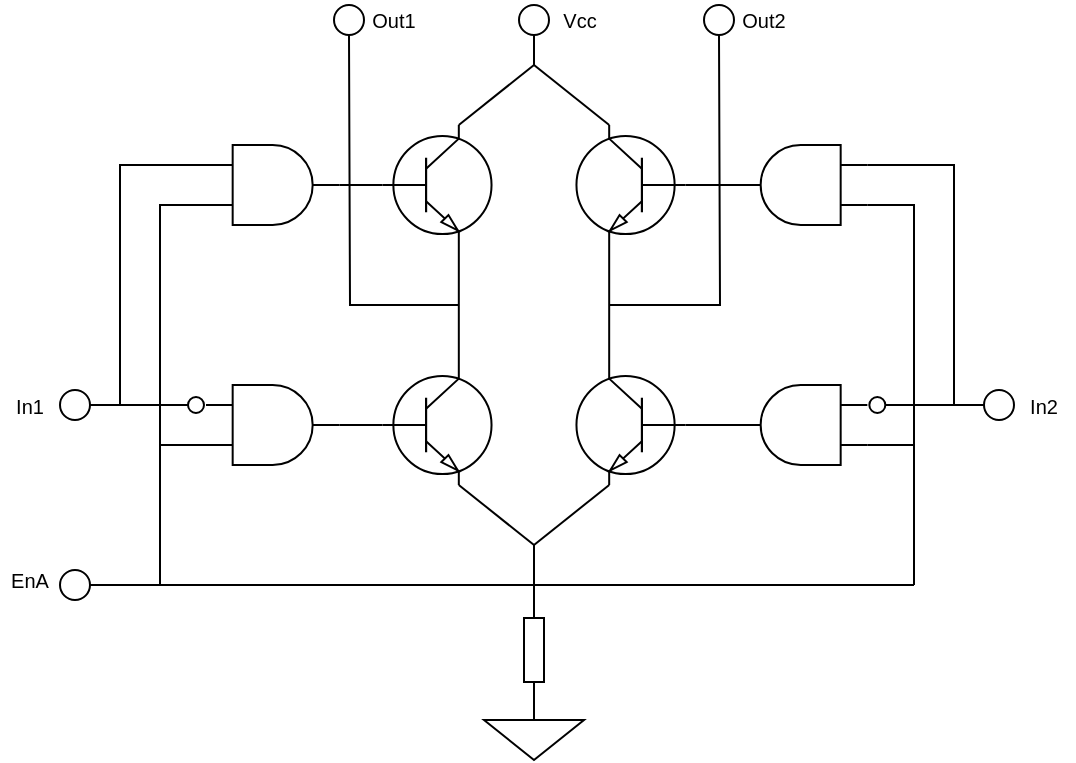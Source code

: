 <mxfile version="22.1.7" type="device">
  <diagram name="Stránka-1" id="LfHyqBBUtkDqjg4pTFUG">
    <mxGraphModel dx="904" dy="1107" grid="1" gridSize="10" guides="1" tooltips="1" connect="1" arrows="1" fold="1" page="1" pageScale="1" pageWidth="600" pageHeight="400" math="0" shadow="0">
      <root>
        <mxCell id="0" />
        <mxCell id="1" parent="0" />
        <mxCell id="Z2LzsEI6v00rcgcjW4Fa-3" value="" style="verticalLabelPosition=bottom;shadow=0;dashed=0;align=center;html=1;verticalAlign=top;strokeWidth=1;shape=ellipse;perimeter=ellipsePerimeter;" vertex="1" parent="1">
          <mxGeometry x="30" y="195" width="15" height="15" as="geometry" />
        </mxCell>
        <mxCell id="Z2LzsEI6v00rcgcjW4Fa-4" value="" style="verticalLabelPosition=bottom;shadow=0;dashed=0;align=center;html=1;verticalAlign=top;shape=mxgraph.electrical.transistors.npn_transistor_1;" vertex="1" parent="1">
          <mxGeometry x="190" y="62.5" width="57" height="60" as="geometry" />
        </mxCell>
        <mxCell id="Z2LzsEI6v00rcgcjW4Fa-5" value="" style="pointerEvents=1;verticalLabelPosition=bottom;shadow=0;dashed=0;align=center;html=1;verticalAlign=top;shape=mxgraph.electrical.resistors.resistor_1;direction=south;" vertex="1" parent="1">
          <mxGeometry x="262" y="300" width="10" height="50" as="geometry" />
        </mxCell>
        <mxCell id="Z2LzsEI6v00rcgcjW4Fa-6" value="" style="verticalLabelPosition=bottom;shadow=0;dashed=0;align=center;html=1;verticalAlign=top;shape=mxgraph.electrical.logic_gates.logic_gate;operation=and;" vertex="1" parent="1">
          <mxGeometry x="103" y="72.5" width="66.67" height="40" as="geometry" />
        </mxCell>
        <mxCell id="Z2LzsEI6v00rcgcjW4Fa-8" value="" style="verticalLabelPosition=bottom;shadow=0;dashed=0;align=center;html=1;verticalAlign=top;shape=mxgraph.electrical.logic_gates.logic_gate;operation=and;" vertex="1" parent="1">
          <mxGeometry x="103" y="192.5" width="66.67" height="40" as="geometry" />
        </mxCell>
        <mxCell id="Z2LzsEI6v00rcgcjW4Fa-11" value="" style="verticalLabelPosition=bottom;shadow=0;dashed=0;align=center;html=1;verticalAlign=top;shape=mxgraph.electrical.transistors.npn_transistor_1;" vertex="1" parent="1">
          <mxGeometry x="190" y="182.5" width="57" height="60" as="geometry" />
        </mxCell>
        <mxCell id="Z2LzsEI6v00rcgcjW4Fa-15" value="" style="verticalLabelPosition=bottom;shadow=0;dashed=0;align=center;html=1;verticalAlign=top;strokeWidth=1;shape=ellipse;perimeter=ellipsePerimeter;" vertex="1" parent="1">
          <mxGeometry x="492" y="195" width="15" height="15" as="geometry" />
        </mxCell>
        <mxCell id="Z2LzsEI6v00rcgcjW4Fa-16" value="" style="verticalLabelPosition=bottom;shadow=0;dashed=0;align=center;html=1;verticalAlign=top;strokeWidth=1;shape=ellipse;perimeter=ellipsePerimeter;" vertex="1" parent="1">
          <mxGeometry x="30" y="285" width="15" height="15" as="geometry" />
        </mxCell>
        <mxCell id="Z2LzsEI6v00rcgcjW4Fa-17" value="In1" style="text;html=1;strokeColor=none;fillColor=none;align=center;verticalAlign=middle;whiteSpace=wrap;rounded=0;fontSize=10;" vertex="1" parent="1">
          <mxGeometry y="192.5" width="30" height="20" as="geometry" />
        </mxCell>
        <mxCell id="Z2LzsEI6v00rcgcjW4Fa-18" value="EnA" style="text;html=1;strokeColor=none;fillColor=none;align=center;verticalAlign=middle;whiteSpace=wrap;rounded=0;fontSize=10;" vertex="1" parent="1">
          <mxGeometry y="280" width="30" height="20" as="geometry" />
        </mxCell>
        <mxCell id="Z2LzsEI6v00rcgcjW4Fa-19" value="In2" style="text;html=1;strokeColor=none;fillColor=none;align=center;verticalAlign=middle;whiteSpace=wrap;rounded=0;fontSize=10;" vertex="1" parent="1">
          <mxGeometry x="507" y="192.5" width="30" height="20" as="geometry" />
        </mxCell>
        <mxCell id="Z2LzsEI6v00rcgcjW4Fa-20" value="" style="endArrow=none;html=1;rounded=0;entryX=0.1;entryY=0.5;entryDx=0;entryDy=0;entryPerimeter=0;exitX=1;exitY=0.5;exitDx=0;exitDy=0;" edge="1" parent="1" source="Z2LzsEI6v00rcgcjW4Fa-3" target="Z2LzsEI6v00rcgcjW4Fa-21">
          <mxGeometry width="50" height="50" relative="1" as="geometry">
            <mxPoint x="10" y="202.5" as="sourcePoint" />
            <mxPoint x="40" y="232.5" as="targetPoint" />
          </mxGeometry>
        </mxCell>
        <mxCell id="Z2LzsEI6v00rcgcjW4Fa-21" value="" style="verticalLabelPosition=bottom;shadow=0;dashed=0;align=center;html=1;verticalAlign=top;shape=mxgraph.electrical.logic_gates.inverting_contact;" vertex="1" parent="1">
          <mxGeometry x="93" y="197.5" width="10" height="10" as="geometry" />
        </mxCell>
        <mxCell id="Z2LzsEI6v00rcgcjW4Fa-22" value="" style="endArrow=none;html=1;rounded=0;entryX=0;entryY=0.25;entryDx=0;entryDy=0;entryPerimeter=0;" edge="1" parent="1" target="Z2LzsEI6v00rcgcjW4Fa-6">
          <mxGeometry width="50" height="50" relative="1" as="geometry">
            <mxPoint x="60" y="202.5" as="sourcePoint" />
            <mxPoint x="90" y="232.5" as="targetPoint" />
            <Array as="points">
              <mxPoint x="60" y="82.5" />
            </Array>
          </mxGeometry>
        </mxCell>
        <mxCell id="Z2LzsEI6v00rcgcjW4Fa-23" value="" style="endArrow=none;html=1;rounded=0;entryX=0;entryY=0.75;entryDx=0;entryDy=0;entryPerimeter=0;" edge="1" parent="1" target="Z2LzsEI6v00rcgcjW4Fa-6">
          <mxGeometry width="50" height="50" relative="1" as="geometry">
            <mxPoint x="80" y="292.5" as="sourcePoint" />
            <mxPoint x="90" y="112.5" as="targetPoint" />
            <Array as="points">
              <mxPoint x="80" y="102.5" />
            </Array>
          </mxGeometry>
        </mxCell>
        <mxCell id="Z2LzsEI6v00rcgcjW4Fa-24" value="" style="endArrow=none;html=1;rounded=0;exitX=1;exitY=0.5;exitDx=0;exitDy=0;" edge="1" parent="1" source="Z2LzsEI6v00rcgcjW4Fa-16">
          <mxGeometry width="50" height="50" relative="1" as="geometry">
            <mxPoint x="17" y="322.5" as="sourcePoint" />
            <mxPoint x="457" y="292.5" as="targetPoint" />
          </mxGeometry>
        </mxCell>
        <mxCell id="Z2LzsEI6v00rcgcjW4Fa-25" value="" style="endArrow=none;html=1;rounded=0;entryX=0;entryY=0.75;entryDx=0;entryDy=0;entryPerimeter=0;" edge="1" parent="1" target="Z2LzsEI6v00rcgcjW4Fa-8">
          <mxGeometry width="50" height="50" relative="1" as="geometry">
            <mxPoint x="80" y="222.5" as="sourcePoint" />
            <mxPoint x="60" y="222.5" as="targetPoint" />
          </mxGeometry>
        </mxCell>
        <mxCell id="Z2LzsEI6v00rcgcjW4Fa-26" value="" style="endArrow=none;html=1;rounded=0;entryX=0;entryY=0.5;entryDx=0;entryDy=0;entryPerimeter=0;exitX=1;exitY=0.5;exitDx=0;exitDy=0;exitPerimeter=0;" edge="1" parent="1" source="Z2LzsEI6v00rcgcjW4Fa-6" target="Z2LzsEI6v00rcgcjW4Fa-4">
          <mxGeometry width="50" height="50" relative="1" as="geometry">
            <mxPoint x="170" y="122.5" as="sourcePoint" />
            <mxPoint x="210" y="132.5" as="targetPoint" />
          </mxGeometry>
        </mxCell>
        <mxCell id="Z2LzsEI6v00rcgcjW4Fa-27" value="" style="endArrow=none;html=1;rounded=0;entryX=0;entryY=0.5;entryDx=0;entryDy=0;entryPerimeter=0;exitX=1;exitY=0.5;exitDx=0;exitDy=0;exitPerimeter=0;" edge="1" parent="1" source="Z2LzsEI6v00rcgcjW4Fa-8" target="Z2LzsEI6v00rcgcjW4Fa-11">
          <mxGeometry width="50" height="50" relative="1" as="geometry">
            <mxPoint x="160" y="172.5" as="sourcePoint" />
            <mxPoint x="181" y="172.5" as="targetPoint" />
          </mxGeometry>
        </mxCell>
        <mxCell id="Z2LzsEI6v00rcgcjW4Fa-44" value="" style="verticalLabelPosition=bottom;shadow=0;dashed=0;align=center;html=1;verticalAlign=top;shape=mxgraph.electrical.transistors.npn_transistor_1;flipH=1;" vertex="1" parent="1">
          <mxGeometry x="287" y="62.5" width="57" height="60" as="geometry" />
        </mxCell>
        <mxCell id="Z2LzsEI6v00rcgcjW4Fa-45" value="" style="verticalLabelPosition=bottom;shadow=0;dashed=0;align=center;html=1;verticalAlign=top;shape=mxgraph.electrical.transistors.npn_transistor_1;flipH=1;" vertex="1" parent="1">
          <mxGeometry x="287" y="182.5" width="57" height="60" as="geometry" />
        </mxCell>
        <mxCell id="Z2LzsEI6v00rcgcjW4Fa-46" value="" style="verticalLabelPosition=bottom;shadow=0;dashed=0;align=center;html=1;verticalAlign=top;shape=mxgraph.electrical.logic_gates.logic_gate;operation=and;flipH=1;" vertex="1" parent="1">
          <mxGeometry x="367" y="192.5" width="66.67" height="40" as="geometry" />
        </mxCell>
        <mxCell id="Z2LzsEI6v00rcgcjW4Fa-47" value="" style="verticalLabelPosition=bottom;shadow=0;dashed=0;align=center;html=1;verticalAlign=top;shape=mxgraph.electrical.logic_gates.logic_gate;operation=and;flipH=1;" vertex="1" parent="1">
          <mxGeometry x="367" y="72.5" width="66.67" height="40" as="geometry" />
        </mxCell>
        <mxCell id="Z2LzsEI6v00rcgcjW4Fa-48" value="" style="endArrow=none;html=1;rounded=0;entryX=1;entryY=0.5;entryDx=0;entryDy=0;entryPerimeter=0;exitX=0;exitY=0.5;exitDx=0;exitDy=0;exitPerimeter=0;" edge="1" parent="1" source="Z2LzsEI6v00rcgcjW4Fa-44" target="Z2LzsEI6v00rcgcjW4Fa-47">
          <mxGeometry width="50" height="50" relative="1" as="geometry">
            <mxPoint x="337" y="182.5" as="sourcePoint" />
            <mxPoint x="387" y="132.5" as="targetPoint" />
          </mxGeometry>
        </mxCell>
        <mxCell id="Z2LzsEI6v00rcgcjW4Fa-49" value="" style="endArrow=none;html=1;rounded=0;entryX=1;entryY=0.5;entryDx=0;entryDy=0;entryPerimeter=0;exitX=0;exitY=0.5;exitDx=0;exitDy=0;exitPerimeter=0;" edge="1" parent="1" source="Z2LzsEI6v00rcgcjW4Fa-45" target="Z2LzsEI6v00rcgcjW4Fa-46">
          <mxGeometry width="50" height="50" relative="1" as="geometry">
            <mxPoint x="353" y="102.5" as="sourcePoint" />
            <mxPoint x="377" y="102.5" as="targetPoint" />
          </mxGeometry>
        </mxCell>
        <mxCell id="Z2LzsEI6v00rcgcjW4Fa-50" value="" style="verticalLabelPosition=bottom;shadow=0;dashed=0;align=center;html=1;verticalAlign=top;shape=mxgraph.electrical.logic_gates.inverting_contact;" vertex="1" parent="1">
          <mxGeometry x="433.67" y="197.5" width="10" height="10" as="geometry" />
        </mxCell>
        <mxCell id="Z2LzsEI6v00rcgcjW4Fa-52" value="" style="endArrow=none;html=1;rounded=0;entryX=0;entryY=0.75;entryDx=0;entryDy=0;entryPerimeter=0;" edge="1" parent="1" target="Z2LzsEI6v00rcgcjW4Fa-47">
          <mxGeometry width="50" height="50" relative="1" as="geometry">
            <mxPoint x="457" y="292.5" as="sourcePoint" />
            <mxPoint x="467" y="72.5" as="targetPoint" />
            <Array as="points">
              <mxPoint x="457" y="102.5" />
            </Array>
          </mxGeometry>
        </mxCell>
        <mxCell id="Z2LzsEI6v00rcgcjW4Fa-53" value="" style="endArrow=none;html=1;rounded=0;entryX=0;entryY=0.25;entryDx=0;entryDy=0;entryPerimeter=0;" edge="1" parent="1" target="Z2LzsEI6v00rcgcjW4Fa-47">
          <mxGeometry width="50" height="50" relative="1" as="geometry">
            <mxPoint x="477" y="202.5" as="sourcePoint" />
            <mxPoint x="417" y="132.5" as="targetPoint" />
            <Array as="points">
              <mxPoint x="477" y="82.5" />
            </Array>
          </mxGeometry>
        </mxCell>
        <mxCell id="Z2LzsEI6v00rcgcjW4Fa-55" value="" style="endArrow=none;html=1;rounded=0;exitX=0.9;exitY=0.5;exitDx=0;exitDy=0;exitPerimeter=0;entryX=0;entryY=0.5;entryDx=0;entryDy=0;" edge="1" parent="1" source="Z2LzsEI6v00rcgcjW4Fa-50" target="Z2LzsEI6v00rcgcjW4Fa-15">
          <mxGeometry width="50" height="50" relative="1" as="geometry">
            <mxPoint x="417" y="282.5" as="sourcePoint" />
            <mxPoint x="467" y="232.5" as="targetPoint" />
          </mxGeometry>
        </mxCell>
        <mxCell id="Z2LzsEI6v00rcgcjW4Fa-56" value="" style="endArrow=none;html=1;rounded=0;entryX=0;entryY=0.75;entryDx=0;entryDy=0;entryPerimeter=0;" edge="1" parent="1" target="Z2LzsEI6v00rcgcjW4Fa-46">
          <mxGeometry width="50" height="50" relative="1" as="geometry">
            <mxPoint x="457" y="222.5" as="sourcePoint" />
            <mxPoint x="437" y="242.5" as="targetPoint" />
          </mxGeometry>
        </mxCell>
        <mxCell id="Z2LzsEI6v00rcgcjW4Fa-62" value="" style="endArrow=none;html=1;rounded=0;entryX=0;entryY=0.5;entryDx=0;entryDy=0;entryPerimeter=0;" edge="1" parent="1" target="Z2LzsEI6v00rcgcjW4Fa-5">
          <mxGeometry width="50" height="50" relative="1" as="geometry">
            <mxPoint x="267" y="272.5" as="sourcePoint" />
            <mxPoint x="237" y="332.5" as="targetPoint" />
          </mxGeometry>
        </mxCell>
        <mxCell id="Z2LzsEI6v00rcgcjW4Fa-63" value="" style="pointerEvents=1;verticalLabelPosition=bottom;shadow=0;dashed=0;align=center;html=1;verticalAlign=top;shape=mxgraph.electrical.signal_sources.signal_ground;" vertex="1" parent="1">
          <mxGeometry x="242" y="350" width="50" height="30" as="geometry" />
        </mxCell>
        <mxCell id="Z2LzsEI6v00rcgcjW4Fa-64" value="" style="verticalLabelPosition=bottom;shadow=0;dashed=0;align=center;html=1;verticalAlign=top;strokeWidth=1;shape=ellipse;perimeter=ellipsePerimeter;" vertex="1" parent="1">
          <mxGeometry x="259.5" y="2.5" width="15" height="15" as="geometry" />
        </mxCell>
        <mxCell id="Z2LzsEI6v00rcgcjW4Fa-68" value="" style="endArrow=none;html=1;rounded=0;entryX=0.7;entryY=1;entryDx=0;entryDy=0;entryPerimeter=0;" edge="1" parent="1" target="Z2LzsEI6v00rcgcjW4Fa-11">
          <mxGeometry width="50" height="50" relative="1" as="geometry">
            <mxPoint x="267" y="272.5" as="sourcePoint" />
            <mxPoint x="227" y="262.5" as="targetPoint" />
          </mxGeometry>
        </mxCell>
        <mxCell id="Z2LzsEI6v00rcgcjW4Fa-69" value="" style="endArrow=none;html=1;rounded=0;exitX=0.7;exitY=1;exitDx=0;exitDy=0;exitPerimeter=0;" edge="1" parent="1" source="Z2LzsEI6v00rcgcjW4Fa-45">
          <mxGeometry width="50" height="50" relative="1" as="geometry">
            <mxPoint x="277" y="282.5" as="sourcePoint" />
            <mxPoint x="267" y="272.5" as="targetPoint" />
          </mxGeometry>
        </mxCell>
        <mxCell id="Z2LzsEI6v00rcgcjW4Fa-70" value="" style="endArrow=none;html=1;rounded=0;entryX=0.7;entryY=1;entryDx=0;entryDy=0;entryPerimeter=0;exitX=0.7;exitY=0;exitDx=0;exitDy=0;exitPerimeter=0;" edge="1" parent="1" source="Z2LzsEI6v00rcgcjW4Fa-45" target="Z2LzsEI6v00rcgcjW4Fa-44">
          <mxGeometry width="50" height="50" relative="1" as="geometry">
            <mxPoint x="257" y="192.5" as="sourcePoint" />
            <mxPoint x="307" y="142.5" as="targetPoint" />
          </mxGeometry>
        </mxCell>
        <mxCell id="Z2LzsEI6v00rcgcjW4Fa-71" value="" style="endArrow=none;html=1;rounded=0;entryX=0.7;entryY=1;entryDx=0;entryDy=0;entryPerimeter=0;exitX=0.7;exitY=0;exitDx=0;exitDy=0;exitPerimeter=0;" edge="1" parent="1" source="Z2LzsEI6v00rcgcjW4Fa-11" target="Z2LzsEI6v00rcgcjW4Fa-4">
          <mxGeometry width="50" height="50" relative="1" as="geometry">
            <mxPoint x="247" y="182.5" as="sourcePoint" />
            <mxPoint x="247" y="122.5" as="targetPoint" />
          </mxGeometry>
        </mxCell>
        <mxCell id="Z2LzsEI6v00rcgcjW4Fa-72" value="" style="endArrow=none;html=1;rounded=0;exitX=0.5;exitY=1;exitDx=0;exitDy=0;" edge="1" parent="1" source="Z2LzsEI6v00rcgcjW4Fa-78">
          <mxGeometry width="50" height="50" relative="1" as="geometry">
            <mxPoint x="177" y="22.5" as="sourcePoint" />
            <mxPoint x="229" y="152.5" as="targetPoint" />
            <Array as="points">
              <mxPoint x="175" y="152.5" />
            </Array>
          </mxGeometry>
        </mxCell>
        <mxCell id="Z2LzsEI6v00rcgcjW4Fa-73" value="" style="endArrow=none;html=1;rounded=0;entryX=0.7;entryY=0;entryDx=0;entryDy=0;entryPerimeter=0;" edge="1" parent="1" target="Z2LzsEI6v00rcgcjW4Fa-4">
          <mxGeometry width="50" height="50" relative="1" as="geometry">
            <mxPoint x="267" y="32.5" as="sourcePoint" />
            <mxPoint x="287" y="42.5" as="targetPoint" />
          </mxGeometry>
        </mxCell>
        <mxCell id="Z2LzsEI6v00rcgcjW4Fa-74" value="" style="endArrow=none;html=1;rounded=0;entryX=0.7;entryY=0;entryDx=0;entryDy=0;entryPerimeter=0;" edge="1" parent="1" target="Z2LzsEI6v00rcgcjW4Fa-44">
          <mxGeometry width="50" height="50" relative="1" as="geometry">
            <mxPoint x="267" y="32.5" as="sourcePoint" />
            <mxPoint x="239" y="72.5" as="targetPoint" />
          </mxGeometry>
        </mxCell>
        <mxCell id="Z2LzsEI6v00rcgcjW4Fa-75" value="" style="endArrow=none;html=1;rounded=0;entryX=0.5;entryY=1;entryDx=0;entryDy=0;" edge="1" parent="1" target="Z2LzsEI6v00rcgcjW4Fa-64">
          <mxGeometry width="50" height="50" relative="1" as="geometry">
            <mxPoint x="267" y="32.5" as="sourcePoint" />
            <mxPoint x="297" y="32.5" as="targetPoint" />
          </mxGeometry>
        </mxCell>
        <mxCell id="Z2LzsEI6v00rcgcjW4Fa-77" value="Vcc" style="text;html=1;strokeColor=none;fillColor=none;align=center;verticalAlign=middle;whiteSpace=wrap;rounded=0;fontSize=10;" vertex="1" parent="1">
          <mxGeometry x="274.5" width="30" height="20" as="geometry" />
        </mxCell>
        <mxCell id="Z2LzsEI6v00rcgcjW4Fa-78" value="" style="verticalLabelPosition=bottom;shadow=0;dashed=0;align=center;html=1;verticalAlign=top;strokeWidth=1;shape=ellipse;perimeter=ellipsePerimeter;" vertex="1" parent="1">
          <mxGeometry x="167" y="2.5" width="15" height="15" as="geometry" />
        </mxCell>
        <mxCell id="Z2LzsEI6v00rcgcjW4Fa-79" value="Out1" style="text;html=1;strokeColor=none;fillColor=none;align=center;verticalAlign=middle;whiteSpace=wrap;rounded=0;fontSize=10;" vertex="1" parent="1">
          <mxGeometry x="182" width="30" height="20" as="geometry" />
        </mxCell>
        <mxCell id="Z2LzsEI6v00rcgcjW4Fa-80" value="" style="verticalLabelPosition=bottom;shadow=0;dashed=0;align=center;html=1;verticalAlign=top;strokeWidth=1;shape=ellipse;perimeter=ellipsePerimeter;" vertex="1" parent="1">
          <mxGeometry x="352.0" y="2.5" width="15" height="15" as="geometry" />
        </mxCell>
        <mxCell id="Z2LzsEI6v00rcgcjW4Fa-81" value="Out2" style="text;html=1;strokeColor=none;fillColor=none;align=center;verticalAlign=middle;whiteSpace=wrap;rounded=0;fontSize=10;" vertex="1" parent="1">
          <mxGeometry x="367" width="30" height="20" as="geometry" />
        </mxCell>
        <mxCell id="Z2LzsEI6v00rcgcjW4Fa-82" value="" style="endArrow=none;html=1;rounded=0;exitX=0.5;exitY=1;exitDx=0;exitDy=0;" edge="1" parent="1" source="Z2LzsEI6v00rcgcjW4Fa-80">
          <mxGeometry width="50" height="50" relative="1" as="geometry">
            <mxPoint x="359" y="42.5" as="sourcePoint" />
            <mxPoint x="305" y="152.5" as="targetPoint" />
            <Array as="points">
              <mxPoint x="360" y="152.5" />
            </Array>
          </mxGeometry>
        </mxCell>
      </root>
    </mxGraphModel>
  </diagram>
</mxfile>

